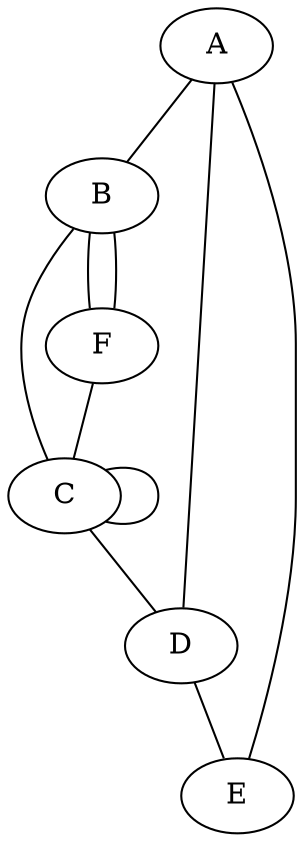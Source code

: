 graph {
  0 [label="A"];
  1 [label="B"];
  2 [label="C"];
  3 [label="D"];
  4 [label="E"];
  5 [label="F"];

  0 -- 1;
  1 -- 2;
  2 -- 3;
  0 -- 3;
  4 -- 0;
  1 -- 5;
  5 -- 2;
  3 -- 4;
  2 -- 2;
  5 -- 1;
}
